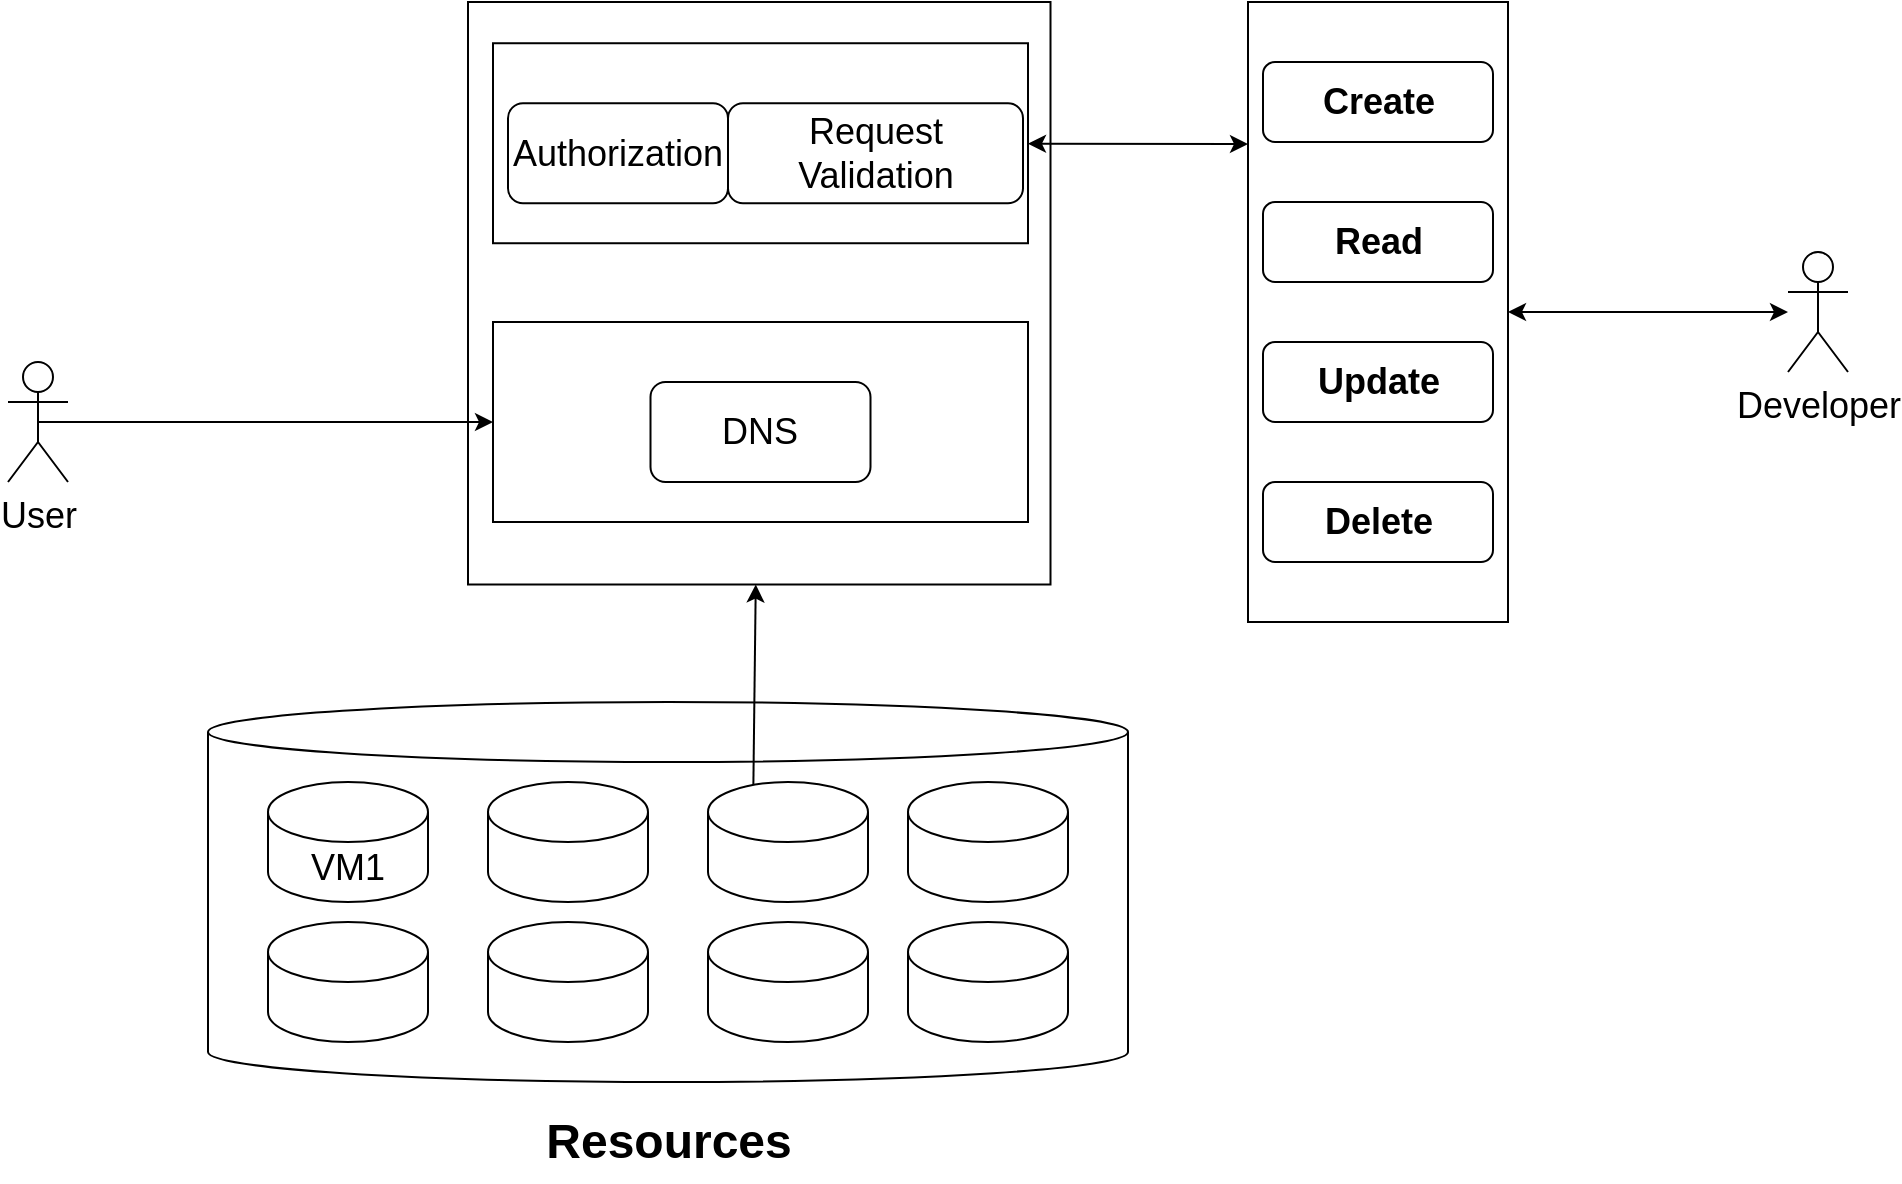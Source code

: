 <mxfile version="20.5.3" type="github">
  <diagram name="Page-1" id="bfe91b75-5d2c-26a0-9c1d-138518896778">
    <mxGraphModel dx="1673" dy="925" grid="1" gridSize="10" guides="1" tooltips="1" connect="1" arrows="1" fold="1" page="1" pageScale="1" pageWidth="1100" pageHeight="850" background="none" math="0" shadow="0">
      <root>
        <mxCell id="0" />
        <mxCell id="1" parent="0" />
        <mxCell id="K7tFfHR_YtRkHMma5AwN-2" value="" style="rounded=0;whiteSpace=wrap;html=1;" vertex="1" parent="1">
          <mxGeometry x="730" y="240" width="130" height="310" as="geometry" />
        </mxCell>
        <mxCell id="K7tFfHR_YtRkHMma5AwN-4" value="&lt;b&gt;&lt;font style=&quot;font-size: 18px;&quot;&gt;Create&lt;/font&gt;&lt;/b&gt;" style="rounded=1;whiteSpace=wrap;html=1;" vertex="1" parent="1">
          <mxGeometry x="737.5" y="270" width="115" height="40" as="geometry" />
        </mxCell>
        <mxCell id="K7tFfHR_YtRkHMma5AwN-6" value="&lt;span style=&quot;font-size: 18px;&quot;&gt;&lt;b&gt;Read&lt;/b&gt;&lt;/span&gt;" style="rounded=1;whiteSpace=wrap;html=1;" vertex="1" parent="1">
          <mxGeometry x="737.5" y="340" width="115" height="40" as="geometry" />
        </mxCell>
        <mxCell id="K7tFfHR_YtRkHMma5AwN-7" value="&lt;span style=&quot;font-size: 18px;&quot;&gt;&lt;b&gt;Delete&lt;/b&gt;&lt;/span&gt;" style="rounded=1;whiteSpace=wrap;html=1;" vertex="1" parent="1">
          <mxGeometry x="737.5" y="480" width="115" height="40" as="geometry" />
        </mxCell>
        <mxCell id="K7tFfHR_YtRkHMma5AwN-8" value="&lt;b&gt;&lt;font style=&quot;font-size: 18px;&quot;&gt;Update&lt;/font&gt;&lt;/b&gt;" style="rounded=1;whiteSpace=wrap;html=1;" vertex="1" parent="1">
          <mxGeometry x="737.5" y="410" width="115" height="40" as="geometry" />
        </mxCell>
        <mxCell id="K7tFfHR_YtRkHMma5AwN-9" value="Developer&lt;br&gt;" style="shape=umlActor;verticalLabelPosition=bottom;verticalAlign=top;html=1;outlineConnect=0;fontSize=18;" vertex="1" parent="1">
          <mxGeometry x="1000" y="365" width="30" height="60" as="geometry" />
        </mxCell>
        <mxCell id="K7tFfHR_YtRkHMma5AwN-11" value="" style="whiteSpace=wrap;html=1;aspect=fixed;fontSize=18;" vertex="1" parent="1">
          <mxGeometry x="340" y="240" width="291.25" height="291.25" as="geometry" />
        </mxCell>
        <mxCell id="K7tFfHR_YtRkHMma5AwN-12" value="" style="shape=cylinder3;whiteSpace=wrap;html=1;boundedLbl=1;backgroundOutline=1;size=15;fontSize=18;" vertex="1" parent="1">
          <mxGeometry x="210" y="590" width="460" height="190" as="geometry" />
        </mxCell>
        <mxCell id="K7tFfHR_YtRkHMma5AwN-13" value="" style="endArrow=classic;startArrow=classic;html=1;rounded=0;fontSize=18;exitX=0.592;exitY=0.379;exitDx=0;exitDy=0;exitPerimeter=0;" edge="1" parent="1" source="K7tFfHR_YtRkHMma5AwN-12" target="K7tFfHR_YtRkHMma5AwN-11">
          <mxGeometry width="50" height="50" relative="1" as="geometry">
            <mxPoint x="470" y="430" as="sourcePoint" />
            <mxPoint x="520" y="380" as="targetPoint" />
          </mxGeometry>
        </mxCell>
        <mxCell id="K7tFfHR_YtRkHMma5AwN-14" value="" style="endArrow=classic;startArrow=classic;html=1;rounded=0;fontSize=18;" edge="1" parent="1" source="K7tFfHR_YtRkHMma5AwN-2" target="K7tFfHR_YtRkHMma5AwN-9">
          <mxGeometry width="50" height="50" relative="1" as="geometry">
            <mxPoint x="470" y="430" as="sourcePoint" />
            <mxPoint x="520" y="380" as="targetPoint" />
          </mxGeometry>
        </mxCell>
        <mxCell id="K7tFfHR_YtRkHMma5AwN-15" value="VM1" style="shape=cylinder3;whiteSpace=wrap;html=1;boundedLbl=1;backgroundOutline=1;size=15;fontSize=18;" vertex="1" parent="1">
          <mxGeometry x="240" y="630" width="80" height="60" as="geometry" />
        </mxCell>
        <mxCell id="K7tFfHR_YtRkHMma5AwN-16" value="" style="shape=cylinder3;whiteSpace=wrap;html=1;boundedLbl=1;backgroundOutline=1;size=15;fontSize=18;" vertex="1" parent="1">
          <mxGeometry x="350" y="630" width="80" height="60" as="geometry" />
        </mxCell>
        <mxCell id="K7tFfHR_YtRkHMma5AwN-17" value="" style="shape=cylinder3;whiteSpace=wrap;html=1;boundedLbl=1;backgroundOutline=1;size=15;fontSize=18;" vertex="1" parent="1">
          <mxGeometry x="460" y="630" width="80" height="60" as="geometry" />
        </mxCell>
        <mxCell id="K7tFfHR_YtRkHMma5AwN-18" value="" style="shape=cylinder3;whiteSpace=wrap;html=1;boundedLbl=1;backgroundOutline=1;size=15;fontSize=18;" vertex="1" parent="1">
          <mxGeometry x="560" y="630" width="80" height="60" as="geometry" />
        </mxCell>
        <mxCell id="K7tFfHR_YtRkHMma5AwN-19" value="" style="shape=cylinder3;whiteSpace=wrap;html=1;boundedLbl=1;backgroundOutline=1;size=15;fontSize=18;" vertex="1" parent="1">
          <mxGeometry x="240" y="700" width="80" height="60" as="geometry" />
        </mxCell>
        <mxCell id="K7tFfHR_YtRkHMma5AwN-20" value="" style="shape=cylinder3;whiteSpace=wrap;html=1;boundedLbl=1;backgroundOutline=1;size=15;fontSize=18;" vertex="1" parent="1">
          <mxGeometry x="350" y="700" width="80" height="60" as="geometry" />
        </mxCell>
        <mxCell id="K7tFfHR_YtRkHMma5AwN-21" value="" style="shape=cylinder3;whiteSpace=wrap;html=1;boundedLbl=1;backgroundOutline=1;size=15;fontSize=18;" vertex="1" parent="1">
          <mxGeometry x="460" y="700" width="80" height="60" as="geometry" />
        </mxCell>
        <mxCell id="K7tFfHR_YtRkHMma5AwN-22" value="" style="shape=cylinder3;whiteSpace=wrap;html=1;boundedLbl=1;backgroundOutline=1;size=15;fontSize=18;" vertex="1" parent="1">
          <mxGeometry x="560" y="700" width="80" height="60" as="geometry" />
        </mxCell>
        <mxCell id="K7tFfHR_YtRkHMma5AwN-23" value="Resources" style="text;strokeColor=none;fillColor=none;html=1;fontSize=24;fontStyle=1;verticalAlign=middle;align=center;" vertex="1" parent="1">
          <mxGeometry x="390" y="790" width="100" height="40" as="geometry" />
        </mxCell>
        <mxCell id="K7tFfHR_YtRkHMma5AwN-24" value="" style="endArrow=classic;startArrow=classic;html=1;rounded=0;fontSize=18;" edge="1" parent="1" source="K7tFfHR_YtRkHMma5AwN-28">
          <mxGeometry width="50" height="50" relative="1" as="geometry">
            <mxPoint x="470" y="430" as="sourcePoint" />
            <mxPoint x="730" y="311" as="targetPoint" />
          </mxGeometry>
        </mxCell>
        <mxCell id="K7tFfHR_YtRkHMma5AwN-28" value="" style="rounded=0;whiteSpace=wrap;html=1;fontSize=18;" vertex="1" parent="1">
          <mxGeometry x="352.5" y="260.62" width="267.5" height="100" as="geometry" />
        </mxCell>
        <mxCell id="K7tFfHR_YtRkHMma5AwN-25" value="Authorization" style="rounded=1;whiteSpace=wrap;html=1;fontSize=18;" vertex="1" parent="1">
          <mxGeometry x="360" y="290.62" width="110" height="50" as="geometry" />
        </mxCell>
        <mxCell id="K7tFfHR_YtRkHMma5AwN-26" value="Request Validation" style="rounded=1;whiteSpace=wrap;html=1;fontSize=18;" vertex="1" parent="1">
          <mxGeometry x="470" y="290.62" width="147.5" height="50" as="geometry" />
        </mxCell>
        <mxCell id="K7tFfHR_YtRkHMma5AwN-30" value="" style="rounded=0;whiteSpace=wrap;html=1;fontSize=18;" vertex="1" parent="1">
          <mxGeometry x="352.5" y="400" width="267.5" height="100" as="geometry" />
        </mxCell>
        <mxCell id="K7tFfHR_YtRkHMma5AwN-31" value="DNS" style="rounded=1;whiteSpace=wrap;html=1;fontSize=18;" vertex="1" parent="1">
          <mxGeometry x="431.25" y="430" width="110" height="50" as="geometry" />
        </mxCell>
        <mxCell id="K7tFfHR_YtRkHMma5AwN-33" value="User&lt;br&gt;" style="shape=umlActor;verticalLabelPosition=bottom;verticalAlign=top;html=1;outlineConnect=0;fontSize=18;" vertex="1" parent="1">
          <mxGeometry x="110" y="420" width="30" height="60" as="geometry" />
        </mxCell>
        <mxCell id="K7tFfHR_YtRkHMma5AwN-36" style="edgeStyle=none;rounded=0;orthogonalLoop=1;jettySize=auto;html=1;exitX=0.5;exitY=0.5;exitDx=0;exitDy=0;exitPerimeter=0;fontSize=18;" edge="1" parent="1" source="K7tFfHR_YtRkHMma5AwN-33" target="K7tFfHR_YtRkHMma5AwN-30">
          <mxGeometry relative="1" as="geometry" />
        </mxCell>
      </root>
    </mxGraphModel>
  </diagram>
</mxfile>
